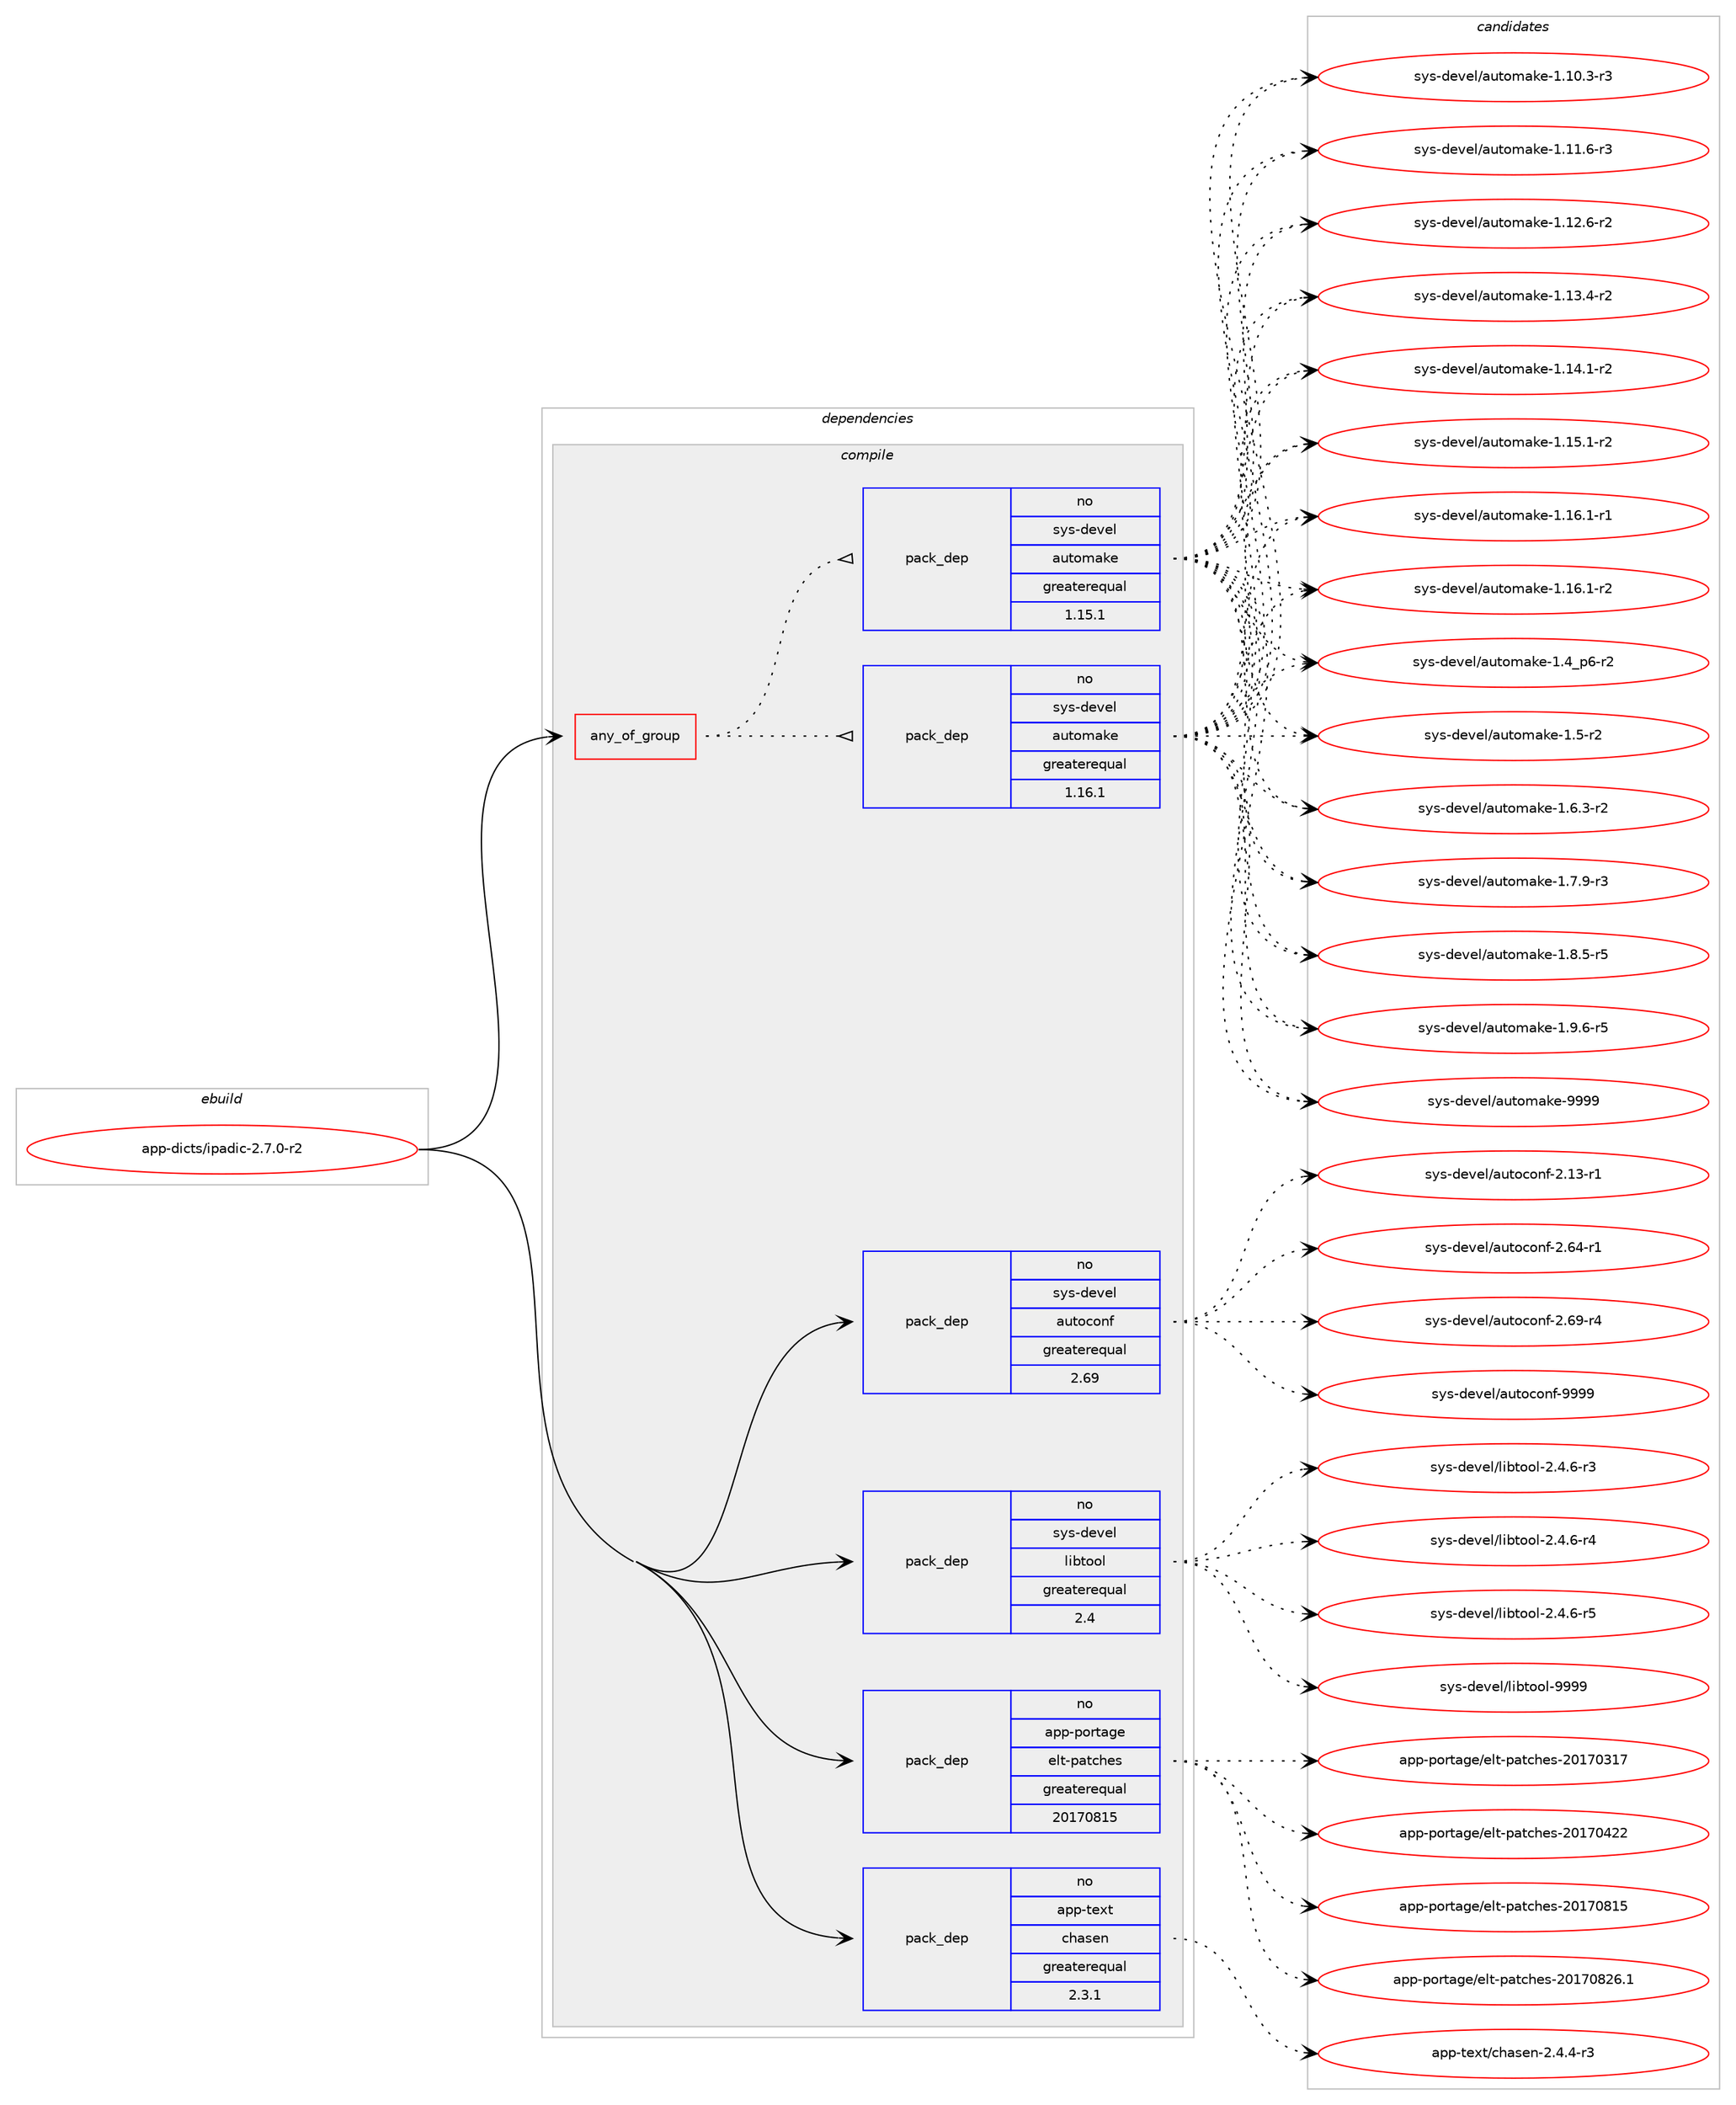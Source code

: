 digraph prolog {

# *************
# Graph options
# *************

newrank=true;
concentrate=true;
compound=true;
graph [rankdir=LR,fontname=Helvetica,fontsize=10,ranksep=1.5];#, ranksep=2.5, nodesep=0.2];
edge  [arrowhead=vee];
node  [fontname=Helvetica,fontsize=10];

# **********
# The ebuild
# **********

subgraph cluster_leftcol {
color=gray;
rank=same;
label=<<i>ebuild</i>>;
id [label="app-dicts/ipadic-2.7.0-r2", color=red, width=4, href="../app-dicts/ipadic-2.7.0-r2.svg"];
}

# ****************
# The dependencies
# ****************

subgraph cluster_midcol {
color=gray;
label=<<i>dependencies</i>>;
subgraph cluster_compile {
fillcolor="#eeeeee";
style=filled;
label=<<i>compile</i>>;
subgraph any8394 {
dependency478561 [label=<<TABLE BORDER="0" CELLBORDER="1" CELLSPACING="0" CELLPADDING="4"><TR><TD CELLPADDING="10">any_of_group</TD></TR></TABLE>>, shape=none, color=red];subgraph pack355767 {
dependency478562 [label=<<TABLE BORDER="0" CELLBORDER="1" CELLSPACING="0" CELLPADDING="4" WIDTH="220"><TR><TD ROWSPAN="6" CELLPADDING="30">pack_dep</TD></TR><TR><TD WIDTH="110">no</TD></TR><TR><TD>sys-devel</TD></TR><TR><TD>automake</TD></TR><TR><TD>greaterequal</TD></TR><TR><TD>1.16.1</TD></TR></TABLE>>, shape=none, color=blue];
}
dependency478561:e -> dependency478562:w [weight=20,style="dotted",arrowhead="oinv"];
subgraph pack355768 {
dependency478563 [label=<<TABLE BORDER="0" CELLBORDER="1" CELLSPACING="0" CELLPADDING="4" WIDTH="220"><TR><TD ROWSPAN="6" CELLPADDING="30">pack_dep</TD></TR><TR><TD WIDTH="110">no</TD></TR><TR><TD>sys-devel</TD></TR><TR><TD>automake</TD></TR><TR><TD>greaterequal</TD></TR><TR><TD>1.15.1</TD></TR></TABLE>>, shape=none, color=blue];
}
dependency478561:e -> dependency478563:w [weight=20,style="dotted",arrowhead="oinv"];
}
id:e -> dependency478561:w [weight=20,style="solid",arrowhead="vee"];
subgraph pack355769 {
dependency478564 [label=<<TABLE BORDER="0" CELLBORDER="1" CELLSPACING="0" CELLPADDING="4" WIDTH="220"><TR><TD ROWSPAN="6" CELLPADDING="30">pack_dep</TD></TR><TR><TD WIDTH="110">no</TD></TR><TR><TD>app-portage</TD></TR><TR><TD>elt-patches</TD></TR><TR><TD>greaterequal</TD></TR><TR><TD>20170815</TD></TR></TABLE>>, shape=none, color=blue];
}
id:e -> dependency478564:w [weight=20,style="solid",arrowhead="vee"];
subgraph pack355770 {
dependency478565 [label=<<TABLE BORDER="0" CELLBORDER="1" CELLSPACING="0" CELLPADDING="4" WIDTH="220"><TR><TD ROWSPAN="6" CELLPADDING="30">pack_dep</TD></TR><TR><TD WIDTH="110">no</TD></TR><TR><TD>app-text</TD></TR><TR><TD>chasen</TD></TR><TR><TD>greaterequal</TD></TR><TR><TD>2.3.1</TD></TR></TABLE>>, shape=none, color=blue];
}
id:e -> dependency478565:w [weight=20,style="solid",arrowhead="vee"];
subgraph pack355771 {
dependency478566 [label=<<TABLE BORDER="0" CELLBORDER="1" CELLSPACING="0" CELLPADDING="4" WIDTH="220"><TR><TD ROWSPAN="6" CELLPADDING="30">pack_dep</TD></TR><TR><TD WIDTH="110">no</TD></TR><TR><TD>sys-devel</TD></TR><TR><TD>autoconf</TD></TR><TR><TD>greaterequal</TD></TR><TR><TD>2.69</TD></TR></TABLE>>, shape=none, color=blue];
}
id:e -> dependency478566:w [weight=20,style="solid",arrowhead="vee"];
subgraph pack355772 {
dependency478567 [label=<<TABLE BORDER="0" CELLBORDER="1" CELLSPACING="0" CELLPADDING="4" WIDTH="220"><TR><TD ROWSPAN="6" CELLPADDING="30">pack_dep</TD></TR><TR><TD WIDTH="110">no</TD></TR><TR><TD>sys-devel</TD></TR><TR><TD>libtool</TD></TR><TR><TD>greaterequal</TD></TR><TR><TD>2.4</TD></TR></TABLE>>, shape=none, color=blue];
}
id:e -> dependency478567:w [weight=20,style="solid",arrowhead="vee"];
}
subgraph cluster_compileandrun {
fillcolor="#eeeeee";
style=filled;
label=<<i>compile and run</i>>;
}
subgraph cluster_run {
fillcolor="#eeeeee";
style=filled;
label=<<i>run</i>>;
}
}

# **************
# The candidates
# **************

subgraph cluster_choices {
rank=same;
color=gray;
label=<<i>candidates</i>>;

subgraph choice355767 {
color=black;
nodesep=1;
choice11512111545100101118101108479711711611110997107101454946494846514511451 [label="sys-devel/automake-1.10.3-r3", color=red, width=4,href="../sys-devel/automake-1.10.3-r3.svg"];
choice11512111545100101118101108479711711611110997107101454946494946544511451 [label="sys-devel/automake-1.11.6-r3", color=red, width=4,href="../sys-devel/automake-1.11.6-r3.svg"];
choice11512111545100101118101108479711711611110997107101454946495046544511450 [label="sys-devel/automake-1.12.6-r2", color=red, width=4,href="../sys-devel/automake-1.12.6-r2.svg"];
choice11512111545100101118101108479711711611110997107101454946495146524511450 [label="sys-devel/automake-1.13.4-r2", color=red, width=4,href="../sys-devel/automake-1.13.4-r2.svg"];
choice11512111545100101118101108479711711611110997107101454946495246494511450 [label="sys-devel/automake-1.14.1-r2", color=red, width=4,href="../sys-devel/automake-1.14.1-r2.svg"];
choice11512111545100101118101108479711711611110997107101454946495346494511450 [label="sys-devel/automake-1.15.1-r2", color=red, width=4,href="../sys-devel/automake-1.15.1-r2.svg"];
choice11512111545100101118101108479711711611110997107101454946495446494511449 [label="sys-devel/automake-1.16.1-r1", color=red, width=4,href="../sys-devel/automake-1.16.1-r1.svg"];
choice11512111545100101118101108479711711611110997107101454946495446494511450 [label="sys-devel/automake-1.16.1-r2", color=red, width=4,href="../sys-devel/automake-1.16.1-r2.svg"];
choice115121115451001011181011084797117116111109971071014549465295112544511450 [label="sys-devel/automake-1.4_p6-r2", color=red, width=4,href="../sys-devel/automake-1.4_p6-r2.svg"];
choice11512111545100101118101108479711711611110997107101454946534511450 [label="sys-devel/automake-1.5-r2", color=red, width=4,href="../sys-devel/automake-1.5-r2.svg"];
choice115121115451001011181011084797117116111109971071014549465446514511450 [label="sys-devel/automake-1.6.3-r2", color=red, width=4,href="../sys-devel/automake-1.6.3-r2.svg"];
choice115121115451001011181011084797117116111109971071014549465546574511451 [label="sys-devel/automake-1.7.9-r3", color=red, width=4,href="../sys-devel/automake-1.7.9-r3.svg"];
choice115121115451001011181011084797117116111109971071014549465646534511453 [label="sys-devel/automake-1.8.5-r5", color=red, width=4,href="../sys-devel/automake-1.8.5-r5.svg"];
choice115121115451001011181011084797117116111109971071014549465746544511453 [label="sys-devel/automake-1.9.6-r5", color=red, width=4,href="../sys-devel/automake-1.9.6-r5.svg"];
choice115121115451001011181011084797117116111109971071014557575757 [label="sys-devel/automake-9999", color=red, width=4,href="../sys-devel/automake-9999.svg"];
dependency478562:e -> choice11512111545100101118101108479711711611110997107101454946494846514511451:w [style=dotted,weight="100"];
dependency478562:e -> choice11512111545100101118101108479711711611110997107101454946494946544511451:w [style=dotted,weight="100"];
dependency478562:e -> choice11512111545100101118101108479711711611110997107101454946495046544511450:w [style=dotted,weight="100"];
dependency478562:e -> choice11512111545100101118101108479711711611110997107101454946495146524511450:w [style=dotted,weight="100"];
dependency478562:e -> choice11512111545100101118101108479711711611110997107101454946495246494511450:w [style=dotted,weight="100"];
dependency478562:e -> choice11512111545100101118101108479711711611110997107101454946495346494511450:w [style=dotted,weight="100"];
dependency478562:e -> choice11512111545100101118101108479711711611110997107101454946495446494511449:w [style=dotted,weight="100"];
dependency478562:e -> choice11512111545100101118101108479711711611110997107101454946495446494511450:w [style=dotted,weight="100"];
dependency478562:e -> choice115121115451001011181011084797117116111109971071014549465295112544511450:w [style=dotted,weight="100"];
dependency478562:e -> choice11512111545100101118101108479711711611110997107101454946534511450:w [style=dotted,weight="100"];
dependency478562:e -> choice115121115451001011181011084797117116111109971071014549465446514511450:w [style=dotted,weight="100"];
dependency478562:e -> choice115121115451001011181011084797117116111109971071014549465546574511451:w [style=dotted,weight="100"];
dependency478562:e -> choice115121115451001011181011084797117116111109971071014549465646534511453:w [style=dotted,weight="100"];
dependency478562:e -> choice115121115451001011181011084797117116111109971071014549465746544511453:w [style=dotted,weight="100"];
dependency478562:e -> choice115121115451001011181011084797117116111109971071014557575757:w [style=dotted,weight="100"];
}
subgraph choice355768 {
color=black;
nodesep=1;
choice11512111545100101118101108479711711611110997107101454946494846514511451 [label="sys-devel/automake-1.10.3-r3", color=red, width=4,href="../sys-devel/automake-1.10.3-r3.svg"];
choice11512111545100101118101108479711711611110997107101454946494946544511451 [label="sys-devel/automake-1.11.6-r3", color=red, width=4,href="../sys-devel/automake-1.11.6-r3.svg"];
choice11512111545100101118101108479711711611110997107101454946495046544511450 [label="sys-devel/automake-1.12.6-r2", color=red, width=4,href="../sys-devel/automake-1.12.6-r2.svg"];
choice11512111545100101118101108479711711611110997107101454946495146524511450 [label="sys-devel/automake-1.13.4-r2", color=red, width=4,href="../sys-devel/automake-1.13.4-r2.svg"];
choice11512111545100101118101108479711711611110997107101454946495246494511450 [label="sys-devel/automake-1.14.1-r2", color=red, width=4,href="../sys-devel/automake-1.14.1-r2.svg"];
choice11512111545100101118101108479711711611110997107101454946495346494511450 [label="sys-devel/automake-1.15.1-r2", color=red, width=4,href="../sys-devel/automake-1.15.1-r2.svg"];
choice11512111545100101118101108479711711611110997107101454946495446494511449 [label="sys-devel/automake-1.16.1-r1", color=red, width=4,href="../sys-devel/automake-1.16.1-r1.svg"];
choice11512111545100101118101108479711711611110997107101454946495446494511450 [label="sys-devel/automake-1.16.1-r2", color=red, width=4,href="../sys-devel/automake-1.16.1-r2.svg"];
choice115121115451001011181011084797117116111109971071014549465295112544511450 [label="sys-devel/automake-1.4_p6-r2", color=red, width=4,href="../sys-devel/automake-1.4_p6-r2.svg"];
choice11512111545100101118101108479711711611110997107101454946534511450 [label="sys-devel/automake-1.5-r2", color=red, width=4,href="../sys-devel/automake-1.5-r2.svg"];
choice115121115451001011181011084797117116111109971071014549465446514511450 [label="sys-devel/automake-1.6.3-r2", color=red, width=4,href="../sys-devel/automake-1.6.3-r2.svg"];
choice115121115451001011181011084797117116111109971071014549465546574511451 [label="sys-devel/automake-1.7.9-r3", color=red, width=4,href="../sys-devel/automake-1.7.9-r3.svg"];
choice115121115451001011181011084797117116111109971071014549465646534511453 [label="sys-devel/automake-1.8.5-r5", color=red, width=4,href="../sys-devel/automake-1.8.5-r5.svg"];
choice115121115451001011181011084797117116111109971071014549465746544511453 [label="sys-devel/automake-1.9.6-r5", color=red, width=4,href="../sys-devel/automake-1.9.6-r5.svg"];
choice115121115451001011181011084797117116111109971071014557575757 [label="sys-devel/automake-9999", color=red, width=4,href="../sys-devel/automake-9999.svg"];
dependency478563:e -> choice11512111545100101118101108479711711611110997107101454946494846514511451:w [style=dotted,weight="100"];
dependency478563:e -> choice11512111545100101118101108479711711611110997107101454946494946544511451:w [style=dotted,weight="100"];
dependency478563:e -> choice11512111545100101118101108479711711611110997107101454946495046544511450:w [style=dotted,weight="100"];
dependency478563:e -> choice11512111545100101118101108479711711611110997107101454946495146524511450:w [style=dotted,weight="100"];
dependency478563:e -> choice11512111545100101118101108479711711611110997107101454946495246494511450:w [style=dotted,weight="100"];
dependency478563:e -> choice11512111545100101118101108479711711611110997107101454946495346494511450:w [style=dotted,weight="100"];
dependency478563:e -> choice11512111545100101118101108479711711611110997107101454946495446494511449:w [style=dotted,weight="100"];
dependency478563:e -> choice11512111545100101118101108479711711611110997107101454946495446494511450:w [style=dotted,weight="100"];
dependency478563:e -> choice115121115451001011181011084797117116111109971071014549465295112544511450:w [style=dotted,weight="100"];
dependency478563:e -> choice11512111545100101118101108479711711611110997107101454946534511450:w [style=dotted,weight="100"];
dependency478563:e -> choice115121115451001011181011084797117116111109971071014549465446514511450:w [style=dotted,weight="100"];
dependency478563:e -> choice115121115451001011181011084797117116111109971071014549465546574511451:w [style=dotted,weight="100"];
dependency478563:e -> choice115121115451001011181011084797117116111109971071014549465646534511453:w [style=dotted,weight="100"];
dependency478563:e -> choice115121115451001011181011084797117116111109971071014549465746544511453:w [style=dotted,weight="100"];
dependency478563:e -> choice115121115451001011181011084797117116111109971071014557575757:w [style=dotted,weight="100"];
}
subgraph choice355769 {
color=black;
nodesep=1;
choice97112112451121111141169710310147101108116451129711699104101115455048495548514955 [label="app-portage/elt-patches-20170317", color=red, width=4,href="../app-portage/elt-patches-20170317.svg"];
choice97112112451121111141169710310147101108116451129711699104101115455048495548525050 [label="app-portage/elt-patches-20170422", color=red, width=4,href="../app-portage/elt-patches-20170422.svg"];
choice97112112451121111141169710310147101108116451129711699104101115455048495548564953 [label="app-portage/elt-patches-20170815", color=red, width=4,href="../app-portage/elt-patches-20170815.svg"];
choice971121124511211111411697103101471011081164511297116991041011154550484955485650544649 [label="app-portage/elt-patches-20170826.1", color=red, width=4,href="../app-portage/elt-patches-20170826.1.svg"];
dependency478564:e -> choice97112112451121111141169710310147101108116451129711699104101115455048495548514955:w [style=dotted,weight="100"];
dependency478564:e -> choice97112112451121111141169710310147101108116451129711699104101115455048495548525050:w [style=dotted,weight="100"];
dependency478564:e -> choice97112112451121111141169710310147101108116451129711699104101115455048495548564953:w [style=dotted,weight="100"];
dependency478564:e -> choice971121124511211111411697103101471011081164511297116991041011154550484955485650544649:w [style=dotted,weight="100"];
}
subgraph choice355770 {
color=black;
nodesep=1;
choice97112112451161011201164799104971151011104550465246524511451 [label="app-text/chasen-2.4.4-r3", color=red, width=4,href="../app-text/chasen-2.4.4-r3.svg"];
dependency478565:e -> choice97112112451161011201164799104971151011104550465246524511451:w [style=dotted,weight="100"];
}
subgraph choice355771 {
color=black;
nodesep=1;
choice1151211154510010111810110847971171161119911111010245504649514511449 [label="sys-devel/autoconf-2.13-r1", color=red, width=4,href="../sys-devel/autoconf-2.13-r1.svg"];
choice1151211154510010111810110847971171161119911111010245504654524511449 [label="sys-devel/autoconf-2.64-r1", color=red, width=4,href="../sys-devel/autoconf-2.64-r1.svg"];
choice1151211154510010111810110847971171161119911111010245504654574511452 [label="sys-devel/autoconf-2.69-r4", color=red, width=4,href="../sys-devel/autoconf-2.69-r4.svg"];
choice115121115451001011181011084797117116111991111101024557575757 [label="sys-devel/autoconf-9999", color=red, width=4,href="../sys-devel/autoconf-9999.svg"];
dependency478566:e -> choice1151211154510010111810110847971171161119911111010245504649514511449:w [style=dotted,weight="100"];
dependency478566:e -> choice1151211154510010111810110847971171161119911111010245504654524511449:w [style=dotted,weight="100"];
dependency478566:e -> choice1151211154510010111810110847971171161119911111010245504654574511452:w [style=dotted,weight="100"];
dependency478566:e -> choice115121115451001011181011084797117116111991111101024557575757:w [style=dotted,weight="100"];
}
subgraph choice355772 {
color=black;
nodesep=1;
choice1151211154510010111810110847108105981161111111084550465246544511451 [label="sys-devel/libtool-2.4.6-r3", color=red, width=4,href="../sys-devel/libtool-2.4.6-r3.svg"];
choice1151211154510010111810110847108105981161111111084550465246544511452 [label="sys-devel/libtool-2.4.6-r4", color=red, width=4,href="../sys-devel/libtool-2.4.6-r4.svg"];
choice1151211154510010111810110847108105981161111111084550465246544511453 [label="sys-devel/libtool-2.4.6-r5", color=red, width=4,href="../sys-devel/libtool-2.4.6-r5.svg"];
choice1151211154510010111810110847108105981161111111084557575757 [label="sys-devel/libtool-9999", color=red, width=4,href="../sys-devel/libtool-9999.svg"];
dependency478567:e -> choice1151211154510010111810110847108105981161111111084550465246544511451:w [style=dotted,weight="100"];
dependency478567:e -> choice1151211154510010111810110847108105981161111111084550465246544511452:w [style=dotted,weight="100"];
dependency478567:e -> choice1151211154510010111810110847108105981161111111084550465246544511453:w [style=dotted,weight="100"];
dependency478567:e -> choice1151211154510010111810110847108105981161111111084557575757:w [style=dotted,weight="100"];
}
}

}
